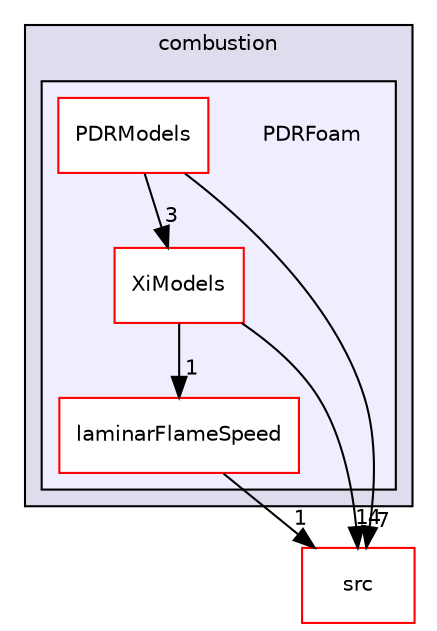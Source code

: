 digraph "applications/solvers/combustion/PDRFoam" {
  bgcolor=transparent;
  compound=true
  node [ fontsize="10", fontname="Helvetica"];
  edge [ labelfontsize="10", labelfontname="Helvetica"];
  subgraph clusterdir_88c1d5d59a4178ad3afaab9cf233cb5e {
    graph [ bgcolor="#ddddee", pencolor="black", label="combustion" fontname="Helvetica", fontsize="10", URL="dir_88c1d5d59a4178ad3afaab9cf233cb5e.html"]
  subgraph clusterdir_7013a7587984e010384a3ad956d16510 {
    graph [ bgcolor="#eeeeff", pencolor="black", label="" URL="dir_7013a7587984e010384a3ad956d16510.html"];
    dir_7013a7587984e010384a3ad956d16510 [shape=plaintext label="PDRFoam"];
    dir_7c5380a9e15431c3d88f79d83259de89 [shape=box label="laminarFlameSpeed" color="red" fillcolor="white" style="filled" URL="dir_7c5380a9e15431c3d88f79d83259de89.html"];
    dir_f1651a0ed0bf74a29170ecd2526abc49 [shape=box label="PDRModels" color="red" fillcolor="white" style="filled" URL="dir_f1651a0ed0bf74a29170ecd2526abc49.html"];
    dir_875d300f7c06ad3c5c9e587b64daa300 [shape=box label="XiModels" color="red" fillcolor="white" style="filled" URL="dir_875d300f7c06ad3c5c9e587b64daa300.html"];
  }
  }
  dir_68267d1309a1af8e8297ef4c3efbcdba [shape=box label="src" color="red" URL="dir_68267d1309a1af8e8297ef4c3efbcdba.html"];
  dir_f1651a0ed0bf74a29170ecd2526abc49->dir_68267d1309a1af8e8297ef4c3efbcdba [headlabel="7", labeldistance=1.5 headhref="dir_000081_000736.html"];
  dir_f1651a0ed0bf74a29170ecd2526abc49->dir_875d300f7c06ad3c5c9e587b64daa300 [headlabel="3", labeldistance=1.5 headhref="dir_000081_000091.html"];
  dir_875d300f7c06ad3c5c9e587b64daa300->dir_68267d1309a1af8e8297ef4c3efbcdba [headlabel="14", labeldistance=1.5 headhref="dir_000091_000736.html"];
  dir_875d300f7c06ad3c5c9e587b64daa300->dir_7c5380a9e15431c3d88f79d83259de89 [headlabel="1", labeldistance=1.5 headhref="dir_000091_000079.html"];
  dir_7c5380a9e15431c3d88f79d83259de89->dir_68267d1309a1af8e8297ef4c3efbcdba [headlabel="1", labeldistance=1.5 headhref="dir_000079_000736.html"];
}
